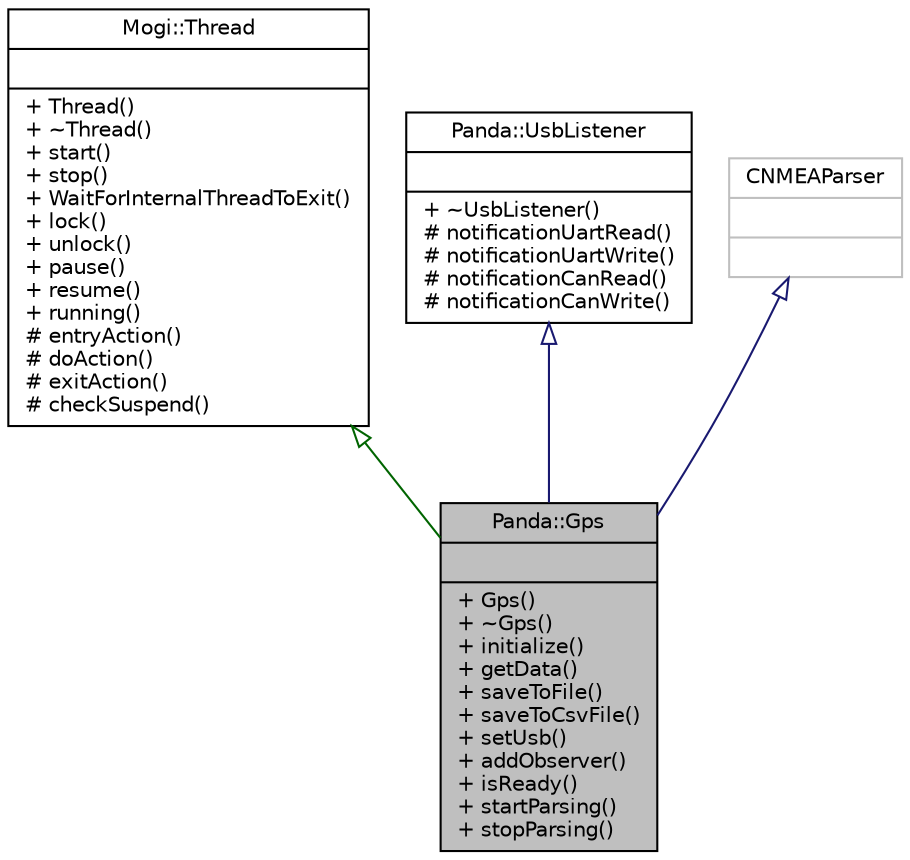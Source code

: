 digraph "Panda::Gps"
{
  edge [fontname="Helvetica",fontsize="10",labelfontname="Helvetica",labelfontsize="10"];
  node [fontname="Helvetica",fontsize="10",shape=record];
  Node1 [label="{Panda::Gps\n||+ Gps()\l+ ~Gps()\l+ initialize()\l+ getData()\l+ saveToFile()\l+ saveToCsvFile()\l+ setUsb()\l+ addObserver()\l+ isReady()\l+ startParsing()\l+ stopParsing()\l}",height=0.2,width=0.4,color="black", fillcolor="grey75", style="filled", fontcolor="black"];
  Node2 -> Node1 [dir="back",color="darkgreen",fontsize="10",style="solid",arrowtail="onormal",fontname="Helvetica"];
  Node2 [label="{Mogi::Thread\n||+ Thread()\l+ ~Thread()\l+ start()\l+ stop()\l+ WaitForInternalThreadToExit()\l+ lock()\l+ unlock()\l+ pause()\l+ resume()\l+ running()\l# entryAction()\l# doAction()\l# exitAction()\l# checkSuspend()\l}",height=0.2,width=0.4,color="black", fillcolor="white", style="filled",URL="$class_mogi_1_1_thread.html",tooltip="Abstract class, handles a single thread. Features mutual exclusion and pause/resume. "];
  Node3 -> Node1 [dir="back",color="midnightblue",fontsize="10",style="solid",arrowtail="onormal",fontname="Helvetica"];
  Node3 [label="{Panda::UsbListener\n||+ ~UsbListener()\l# notificationUartRead()\l# notificationUartWrite()\l# notificationCanRead()\l# notificationCanWrite()\l}",height=0.2,width=0.4,color="black", fillcolor="white", style="filled",URL="$class_panda_1_1_usb_listener.html"];
  Node4 -> Node1 [dir="back",color="midnightblue",fontsize="10",style="solid",arrowtail="onormal",fontname="Helvetica"];
  Node4 [label="{CNMEAParser\n||}",height=0.2,width=0.4,color="grey75", fillcolor="white", style="filled"];
}
